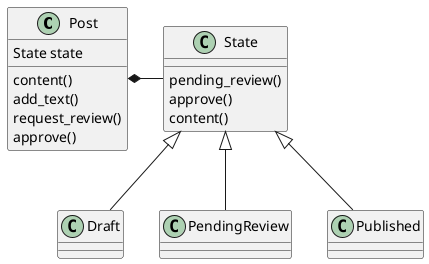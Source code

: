 @startuml

Post *-right- State

State <|-- Draft
State <|-- PendingReview
State <|-- Published

Post : content() 
Post : add_text() 
Post : request_review() 
Post : approve() 
Post : State state
State : pending_review()
State : approve()
State : content()

@enduml
